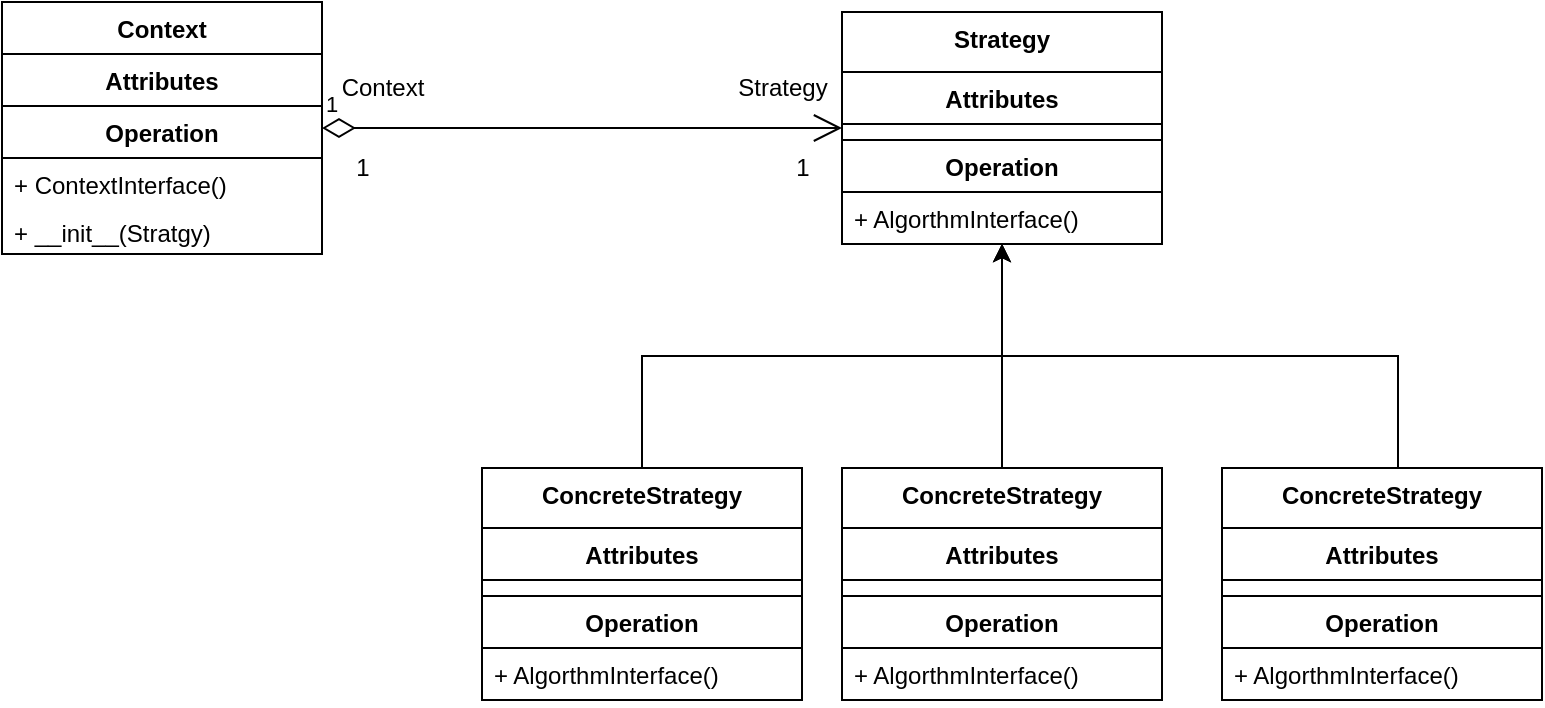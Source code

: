 <mxfile version="12.4.9" type="device"><diagram id="FKe5gpla106x4zU5UPkU" name="Strategy Pattern Structure"><mxGraphModel dx="868" dy="411" grid="1" gridSize="10" guides="1" tooltips="1" connect="1" arrows="1" fold="1" page="1" pageScale="1" pageWidth="827" pageHeight="1169" math="0" shadow="0"><root><mxCell id="0"/><mxCell id="1" parent="0"/><mxCell id="ZrYhkNB42y7P42hHlJx--1" value="Context" style="swimlane;fontStyle=1;align=center;verticalAlign=top;childLayout=stackLayout;horizontal=1;startSize=26;horizontalStack=0;resizeParent=1;resizeParentMax=0;resizeLast=0;collapsible=1;marginBottom=0;" parent="1" vertex="1"><mxGeometry x="80" y="87" width="160" height="126" as="geometry"/></mxCell><mxCell id="ZrYhkNB42y7P42hHlJx--113" value="Attributes" style="swimlane;fontStyle=1;align=center;verticalAlign=top;childLayout=stackLayout;horizontal=1;startSize=26;horizontalStack=0;resizeParent=1;resizeParentMax=0;resizeLast=0;collapsible=1;marginBottom=0;" parent="ZrYhkNB42y7P42hHlJx--1" vertex="1" collapsed="1"><mxGeometry y="26" width="160" height="26" as="geometry"><mxRectangle y="26" width="160" height="34" as="alternateBounds"/></mxGeometry></mxCell><mxCell id="ZrYhkNB42y7P42hHlJx--111" value="Operation" style="swimlane;fontStyle=1;align=center;verticalAlign=top;childLayout=stackLayout;horizontal=1;startSize=26;horizontalStack=0;resizeParent=1;resizeParentMax=0;resizeLast=0;collapsible=1;marginBottom=0;" parent="ZrYhkNB42y7P42hHlJx--1" vertex="1"><mxGeometry y="52" width="160" height="74" as="geometry"><mxRectangle y="52" width="160" height="26" as="alternateBounds"/></mxGeometry></mxCell><mxCell id="ZrYhkNB42y7P42hHlJx--114" value="+ ContextInterface()" style="text;strokeColor=none;fillColor=none;align=left;verticalAlign=top;spacingLeft=4;spacingRight=4;overflow=hidden;rotatable=0;points=[[0,0.5],[1,0.5]];portConstraint=eastwest;" parent="ZrYhkNB42y7P42hHlJx--111" vertex="1"><mxGeometry y="26" width="160" height="24" as="geometry"/></mxCell><mxCell id="ZrYhkNB42y7P42hHlJx--112" value="+ __init__(Stratgy)" style="text;strokeColor=none;fillColor=none;align=left;verticalAlign=top;spacingLeft=4;spacingRight=4;overflow=hidden;rotatable=0;points=[[0,0.5],[1,0.5]];portConstraint=eastwest;" parent="ZrYhkNB42y7P42hHlJx--111" vertex="1"><mxGeometry y="50" width="160" height="24" as="geometry"/></mxCell><mxCell id="ZrYhkNB42y7P42hHlJx--5" value="Strategy" style="swimlane;fontStyle=1;align=center;verticalAlign=top;childLayout=stackLayout;horizontal=1;startSize=30;horizontalStack=0;resizeParent=1;resizeParentMax=0;resizeLast=0;collapsible=1;marginBottom=0;" parent="1" vertex="1"><mxGeometry x="500" y="92" width="160" height="116" as="geometry"><mxRectangle x="560" y="92" width="80" height="26" as="alternateBounds"/></mxGeometry></mxCell><mxCell id="ZrYhkNB42y7P42hHlJx--90" value="Attributes" style="swimlane;fontStyle=1;align=center;verticalAlign=top;childLayout=stackLayout;horizontal=1;startSize=26;horizontalStack=0;resizeParent=1;resizeParentMax=0;resizeLast=0;collapsible=1;marginBottom=0;" parent="ZrYhkNB42y7P42hHlJx--5" vertex="1"><mxGeometry y="30" width="160" height="34" as="geometry"><mxRectangle y="30" width="160" height="26" as="alternateBounds"/></mxGeometry></mxCell><mxCell id="ZrYhkNB42y7P42hHlJx--93" value="Operation" style="swimlane;fontStyle=1;align=center;verticalAlign=top;childLayout=stackLayout;horizontal=1;startSize=26;horizontalStack=0;resizeParent=1;resizeParentMax=0;resizeLast=0;collapsible=1;marginBottom=0;" parent="ZrYhkNB42y7P42hHlJx--5" vertex="1"><mxGeometry y="64" width="160" height="52" as="geometry"><mxRectangle y="52" width="160" height="26" as="alternateBounds"/></mxGeometry></mxCell><mxCell id="ZrYhkNB42y7P42hHlJx--97" value="+ AlgorthmInterface()" style="text;strokeColor=none;fillColor=none;align=left;verticalAlign=top;spacingLeft=4;spacingRight=4;overflow=hidden;rotatable=0;points=[[0,0.5],[1,0.5]];portConstraint=eastwest;" parent="ZrYhkNB42y7P42hHlJx--93" vertex="1"><mxGeometry y="26" width="160" height="26" as="geometry"/></mxCell><mxCell id="ZrYhkNB42y7P42hHlJx--78" style="edgeStyle=orthogonalEdgeStyle;rounded=0;orthogonalLoop=1;jettySize=auto;html=1;exitX=0.5;exitY=0;exitDx=0;exitDy=0;" parent="1" source="ZrYhkNB42y7P42hHlJx--115" target="ZrYhkNB42y7P42hHlJx--5" edge="1"><mxGeometry relative="1" as="geometry"><mxPoint x="370" y="293" as="sourcePoint"/></mxGeometry></mxCell><mxCell id="ZrYhkNB42y7P42hHlJx--79" style="edgeStyle=orthogonalEdgeStyle;rounded=0;orthogonalLoop=1;jettySize=auto;html=1;exitX=0.5;exitY=0;exitDx=0;exitDy=0;" parent="1" source="ZrYhkNB42y7P42hHlJx--119" target="ZrYhkNB42y7P42hHlJx--5" edge="1"><mxGeometry relative="1" as="geometry"><mxPoint x="580" y="293" as="sourcePoint"/></mxGeometry></mxCell><mxCell id="ZrYhkNB42y7P42hHlJx--80" style="edgeStyle=orthogonalEdgeStyle;rounded=0;orthogonalLoop=1;jettySize=auto;html=1;exitX=0.55;exitY=0.009;exitDx=0;exitDy=0;exitPerimeter=0;" parent="1" source="ZrYhkNB42y7P42hHlJx--123" target="ZrYhkNB42y7P42hHlJx--5" edge="1"><mxGeometry relative="1" as="geometry"><mxPoint x="780" y="293" as="sourcePoint"/></mxGeometry></mxCell><mxCell id="ZrYhkNB42y7P42hHlJx--107" value="1" style="endArrow=open;html=1;endSize=12;startArrow=diamondThin;startSize=14;startFill=0;edgeStyle=orthogonalEdgeStyle;align=left;verticalAlign=bottom;" parent="1" source="ZrYhkNB42y7P42hHlJx--1" target="ZrYhkNB42y7P42hHlJx--5" edge="1"><mxGeometry x="-1" y="3" relative="1" as="geometry"><mxPoint x="250" y="150" as="sourcePoint"/><mxPoint x="390" y="112" as="targetPoint"/><Array as="points"/></mxGeometry></mxCell><mxCell id="ZrYhkNB42y7P42hHlJx--115" value="ConcreteStrategy" style="swimlane;fontStyle=1;align=center;verticalAlign=top;childLayout=stackLayout;horizontal=1;startSize=30;horizontalStack=0;resizeParent=1;resizeParentMax=0;resizeLast=0;collapsible=1;marginBottom=0;" parent="1" vertex="1"><mxGeometry x="320" y="320" width="160" height="116" as="geometry"><mxRectangle x="560" y="92" width="80" height="26" as="alternateBounds"/></mxGeometry></mxCell><mxCell id="ZrYhkNB42y7P42hHlJx--116" value="Attributes" style="swimlane;fontStyle=1;align=center;verticalAlign=top;childLayout=stackLayout;horizontal=1;startSize=26;horizontalStack=0;resizeParent=1;resizeParentMax=0;resizeLast=0;collapsible=1;marginBottom=0;" parent="ZrYhkNB42y7P42hHlJx--115" vertex="1"><mxGeometry y="30" width="160" height="34" as="geometry"><mxRectangle y="30" width="160" height="26" as="alternateBounds"/></mxGeometry></mxCell><mxCell id="ZrYhkNB42y7P42hHlJx--117" value="Operation" style="swimlane;fontStyle=1;align=center;verticalAlign=top;childLayout=stackLayout;horizontal=1;startSize=26;horizontalStack=0;resizeParent=1;resizeParentMax=0;resizeLast=0;collapsible=1;marginBottom=0;" parent="ZrYhkNB42y7P42hHlJx--115" vertex="1"><mxGeometry y="64" width="160" height="52" as="geometry"><mxRectangle y="52" width="160" height="26" as="alternateBounds"/></mxGeometry></mxCell><mxCell id="ZrYhkNB42y7P42hHlJx--118" value="+ AlgorthmInterface()" style="text;strokeColor=none;fillColor=none;align=left;verticalAlign=top;spacingLeft=4;spacingRight=4;overflow=hidden;rotatable=0;points=[[0,0.5],[1,0.5]];portConstraint=eastwest;" parent="ZrYhkNB42y7P42hHlJx--117" vertex="1"><mxGeometry y="26" width="160" height="26" as="geometry"/></mxCell><mxCell id="ZrYhkNB42y7P42hHlJx--119" value="ConcreteStrategy" style="swimlane;fontStyle=1;align=center;verticalAlign=top;childLayout=stackLayout;horizontal=1;startSize=30;horizontalStack=0;resizeParent=1;resizeParentMax=0;resizeLast=0;collapsible=1;marginBottom=0;" parent="1" vertex="1"><mxGeometry x="500" y="320" width="160" height="116" as="geometry"><mxRectangle x="560" y="92" width="80" height="26" as="alternateBounds"/></mxGeometry></mxCell><mxCell id="ZrYhkNB42y7P42hHlJx--120" value="Attributes" style="swimlane;fontStyle=1;align=center;verticalAlign=top;childLayout=stackLayout;horizontal=1;startSize=26;horizontalStack=0;resizeParent=1;resizeParentMax=0;resizeLast=0;collapsible=1;marginBottom=0;" parent="ZrYhkNB42y7P42hHlJx--119" vertex="1"><mxGeometry y="30" width="160" height="34" as="geometry"><mxRectangle y="30" width="160" height="26" as="alternateBounds"/></mxGeometry></mxCell><mxCell id="ZrYhkNB42y7P42hHlJx--121" value="Operation" style="swimlane;fontStyle=1;align=center;verticalAlign=top;childLayout=stackLayout;horizontal=1;startSize=26;horizontalStack=0;resizeParent=1;resizeParentMax=0;resizeLast=0;collapsible=1;marginBottom=0;" parent="ZrYhkNB42y7P42hHlJx--119" vertex="1"><mxGeometry y="64" width="160" height="52" as="geometry"><mxRectangle y="52" width="160" height="26" as="alternateBounds"/></mxGeometry></mxCell><mxCell id="ZrYhkNB42y7P42hHlJx--122" value="+ AlgorthmInterface()" style="text;strokeColor=none;fillColor=none;align=left;verticalAlign=top;spacingLeft=4;spacingRight=4;overflow=hidden;rotatable=0;points=[[0,0.5],[1,0.5]];portConstraint=eastwest;" parent="ZrYhkNB42y7P42hHlJx--121" vertex="1"><mxGeometry y="26" width="160" height="26" as="geometry"/></mxCell><mxCell id="ZrYhkNB42y7P42hHlJx--123" value="ConcreteStrategy" style="swimlane;fontStyle=1;align=center;verticalAlign=top;childLayout=stackLayout;horizontal=1;startSize=30;horizontalStack=0;resizeParent=1;resizeParentMax=0;resizeLast=0;collapsible=1;marginBottom=0;" parent="1" vertex="1"><mxGeometry x="690" y="320" width="160" height="116" as="geometry"><mxRectangle x="560" y="92" width="80" height="26" as="alternateBounds"/></mxGeometry></mxCell><mxCell id="ZrYhkNB42y7P42hHlJx--124" value="Attributes" style="swimlane;fontStyle=1;align=center;verticalAlign=top;childLayout=stackLayout;horizontal=1;startSize=26;horizontalStack=0;resizeParent=1;resizeParentMax=0;resizeLast=0;collapsible=1;marginBottom=0;" parent="ZrYhkNB42y7P42hHlJx--123" vertex="1"><mxGeometry y="30" width="160" height="34" as="geometry"><mxRectangle y="30" width="160" height="26" as="alternateBounds"/></mxGeometry></mxCell><mxCell id="ZrYhkNB42y7P42hHlJx--125" value="Operation" style="swimlane;fontStyle=1;align=center;verticalAlign=top;childLayout=stackLayout;horizontal=1;startSize=26;horizontalStack=0;resizeParent=1;resizeParentMax=0;resizeLast=0;collapsible=1;marginBottom=0;" parent="ZrYhkNB42y7P42hHlJx--123" vertex="1"><mxGeometry y="64" width="160" height="52" as="geometry"><mxRectangle y="52" width="160" height="26" as="alternateBounds"/></mxGeometry></mxCell><mxCell id="ZrYhkNB42y7P42hHlJx--126" value="+ AlgorthmInterface()" style="text;strokeColor=none;fillColor=none;align=left;verticalAlign=top;spacingLeft=4;spacingRight=4;overflow=hidden;rotatable=0;points=[[0,0.5],[1,0.5]];portConstraint=eastwest;" parent="ZrYhkNB42y7P42hHlJx--125" vertex="1"><mxGeometry y="26" width="160" height="26" as="geometry"/></mxCell><mxCell id="ZrYhkNB42y7P42hHlJx--127" value="Context" style="text;html=1;align=center;verticalAlign=middle;resizable=0;points=[];autosize=1;" parent="1" vertex="1"><mxGeometry x="240" y="120" width="60" height="20" as="geometry"/></mxCell><mxCell id="ZrYhkNB42y7P42hHlJx--128" value="Strategy" style="text;html=1;align=center;verticalAlign=middle;resizable=0;points=[];autosize=1;" parent="1" vertex="1"><mxGeometry x="440" y="120" width="60" height="20" as="geometry"/></mxCell><mxCell id="ZrYhkNB42y7P42hHlJx--129" value="1" style="text;html=1;align=center;verticalAlign=middle;resizable=0;points=[];autosize=1;" parent="1" vertex="1"><mxGeometry x="470" y="160" width="20" height="20" as="geometry"/></mxCell><mxCell id="ZrYhkNB42y7P42hHlJx--130" value="1" style="text;html=1;align=center;verticalAlign=middle;resizable=0;points=[];autosize=1;" parent="1" vertex="1"><mxGeometry x="250" y="160" width="20" height="20" as="geometry"/></mxCell></root></mxGraphModel></diagram></mxfile>